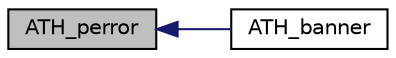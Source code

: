 digraph "ATH_perror"
{
  edge [fontname="Helvetica",fontsize="10",labelfontname="Helvetica",labelfontsize="10"];
  node [fontname="Helvetica",fontsize="10",shape=record];
  rankdir="LR";
  Node10 [label="ATH_perror",height=0.2,width=0.4,color="black", fillcolor="grey75", style="filled", fontcolor="black"];
  Node10 -> Node11 [dir="back",color="midnightblue",fontsize="10",style="solid",fontname="Helvetica"];
  Node11 [label="ATH_banner",height=0.2,width=0.4,color="black", fillcolor="white", style="filled",URL="$atlast_8c.html#a72e7dcbf3fb9dc030411abaf25bf7e90"];
}
